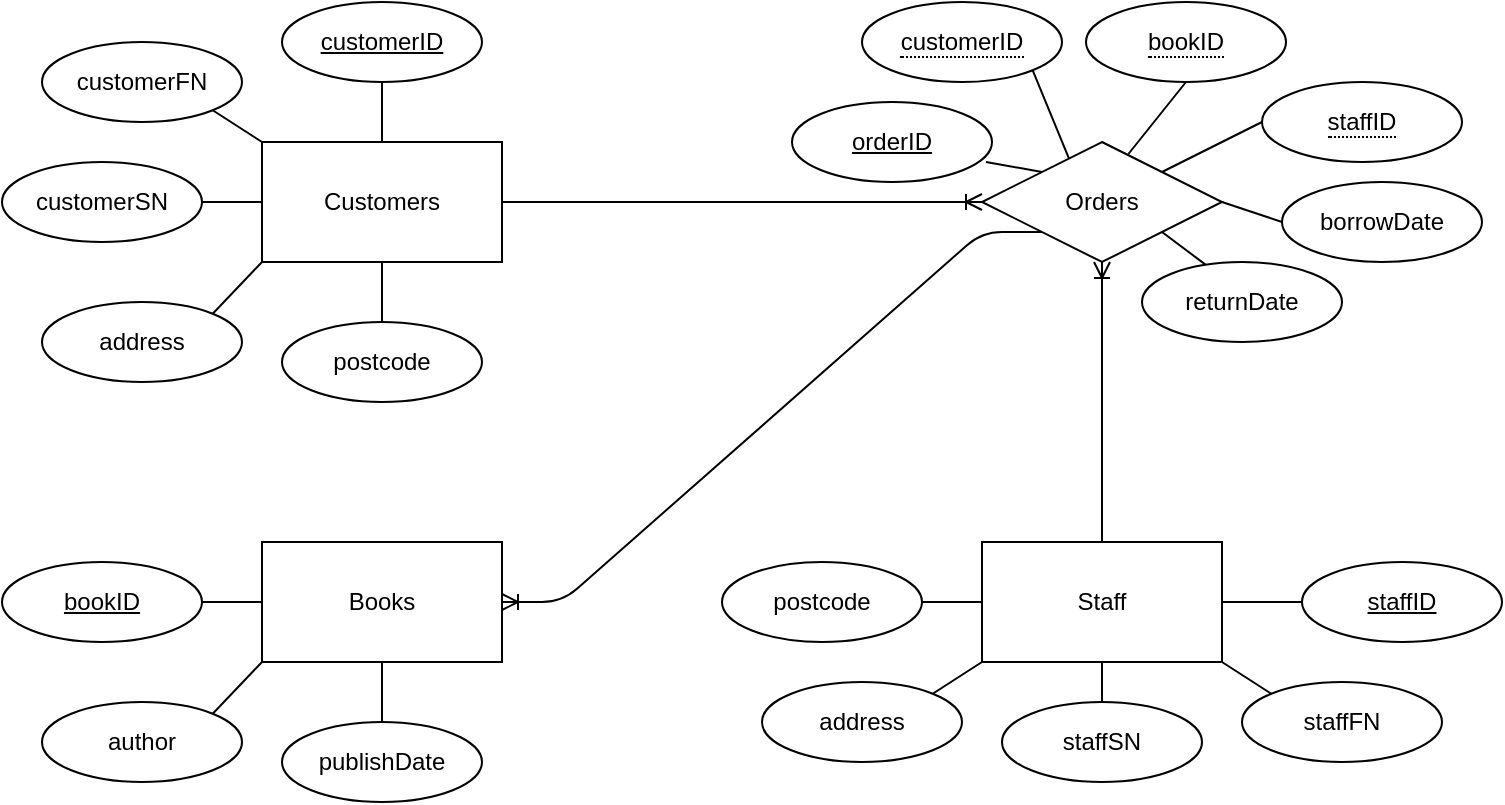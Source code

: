 <mxfile version="13.9.9" type="device"><diagram id="R2lEEEUBdFMjLlhIrx00" name="Page-1"><mxGraphModel dx="1038" dy="607" grid="1" gridSize="10" guides="1" tooltips="1" connect="1" arrows="1" fold="1" page="1" pageScale="1" pageWidth="850" pageHeight="1100" math="0" shadow="0" extFonts="Permanent Marker^https://fonts.googleapis.com/css?family=Permanent+Marker"><root><mxCell id="0"/><mxCell id="1" parent="0"/><mxCell id="rl9qf2huyjpFyO7zyUHG-1" value="Customers" style="rounded=0;whiteSpace=wrap;html=1;" vertex="1" parent="1"><mxGeometry x="160" y="120" width="120" height="60" as="geometry"/></mxCell><mxCell id="rl9qf2huyjpFyO7zyUHG-2" value="Books" style="rounded=0;whiteSpace=wrap;html=1;" vertex="1" parent="1"><mxGeometry x="160" y="320" width="120" height="60" as="geometry"/></mxCell><mxCell id="rl9qf2huyjpFyO7zyUHG-4" value="Staff" style="rounded=0;whiteSpace=wrap;html=1;" vertex="1" parent="1"><mxGeometry x="520" y="320" width="120" height="60" as="geometry"/></mxCell><mxCell id="rl9qf2huyjpFyO7zyUHG-5" value="Orders" style="rhombus;whiteSpace=wrap;html=1;" vertex="1" parent="1"><mxGeometry x="520" y="120" width="120" height="60" as="geometry"/></mxCell><mxCell id="rl9qf2huyjpFyO7zyUHG-6" value="" style="edgeStyle=entityRelationEdgeStyle;fontSize=12;html=1;endArrow=ERoneToMany;exitX=1;exitY=0.5;exitDx=0;exitDy=0;entryX=0;entryY=0.5;entryDx=0;entryDy=0;" edge="1" parent="1" source="rl9qf2huyjpFyO7zyUHG-1" target="rl9qf2huyjpFyO7zyUHG-5"><mxGeometry width="100" height="100" relative="1" as="geometry"><mxPoint x="380" y="360" as="sourcePoint"/><mxPoint x="480" y="260" as="targetPoint"/></mxGeometry></mxCell><mxCell id="rl9qf2huyjpFyO7zyUHG-7" value="" style="edgeStyle=orthogonalEdgeStyle;fontSize=12;html=1;endArrow=ERoneToMany;exitX=0.5;exitY=0;exitDx=0;exitDy=0;entryX=0.5;entryY=1;entryDx=0;entryDy=0;" edge="1" parent="1" source="rl9qf2huyjpFyO7zyUHG-4" target="rl9qf2huyjpFyO7zyUHG-5"><mxGeometry width="100" height="100" relative="1" as="geometry"><mxPoint x="530" y="270" as="sourcePoint"/><mxPoint x="770" y="270" as="targetPoint"/></mxGeometry></mxCell><mxCell id="rl9qf2huyjpFyO7zyUHG-8" value="" style="fontSize=12;html=1;endArrow=ERoneToMany;exitX=0;exitY=1;exitDx=0;exitDy=0;entryX=1;entryY=0.5;entryDx=0;entryDy=0;edgeStyle=entityRelationEdgeStyle;elbow=vertical;" edge="1" parent="1" source="rl9qf2huyjpFyO7zyUHG-5" target="rl9qf2huyjpFyO7zyUHG-2"><mxGeometry width="100" height="100" relative="1" as="geometry"><mxPoint x="250" y="250" as="sourcePoint"/><mxPoint x="490" y="250" as="targetPoint"/></mxGeometry></mxCell><mxCell id="rl9qf2huyjpFyO7zyUHG-9" value="customerID" style="ellipse;whiteSpace=wrap;html=1;align=center;fontStyle=4;" vertex="1" parent="1"><mxGeometry x="170" y="50" width="100" height="40" as="geometry"/></mxCell><mxCell id="rl9qf2huyjpFyO7zyUHG-10" value="customerSN" style="ellipse;whiteSpace=wrap;html=1;align=center;" vertex="1" parent="1"><mxGeometry x="30" y="130" width="100" height="40" as="geometry"/></mxCell><mxCell id="rl9qf2huyjpFyO7zyUHG-11" value="customerFN" style="ellipse;whiteSpace=wrap;html=1;align=center;" vertex="1" parent="1"><mxGeometry x="50" y="70" width="100" height="40" as="geometry"/></mxCell><mxCell id="rl9qf2huyjpFyO7zyUHG-12" value="address" style="ellipse;whiteSpace=wrap;html=1;align=center;" vertex="1" parent="1"><mxGeometry x="50" y="200" width="100" height="40" as="geometry"/></mxCell><mxCell id="rl9qf2huyjpFyO7zyUHG-13" value="postcode" style="ellipse;whiteSpace=wrap;html=1;align=center;" vertex="1" parent="1"><mxGeometry x="170" y="210" width="100" height="40" as="geometry"/></mxCell><mxCell id="rl9qf2huyjpFyO7zyUHG-14" value="" style="endArrow=none;html=1;exitX=0.5;exitY=0;exitDx=0;exitDy=0;" edge="1" parent="1" source="rl9qf2huyjpFyO7zyUHG-1"><mxGeometry width="50" height="50" relative="1" as="geometry"><mxPoint x="170" y="120" as="sourcePoint"/><mxPoint x="220" y="90" as="targetPoint"/></mxGeometry></mxCell><mxCell id="rl9qf2huyjpFyO7zyUHG-15" value="" style="endArrow=none;html=1;entryX=0.5;entryY=1;entryDx=0;entryDy=0;" edge="1" parent="1" target="rl9qf2huyjpFyO7zyUHG-1"><mxGeometry width="50" height="50" relative="1" as="geometry"><mxPoint x="220" y="210" as="sourcePoint"/><mxPoint x="219.5" y="160" as="targetPoint"/></mxGeometry></mxCell><mxCell id="rl9qf2huyjpFyO7zyUHG-16" value="" style="endArrow=none;html=1;exitX=0;exitY=0;exitDx=0;exitDy=0;entryX=1;entryY=1;entryDx=0;entryDy=0;" edge="1" parent="1" source="rl9qf2huyjpFyO7zyUHG-1" target="rl9qf2huyjpFyO7zyUHG-11"><mxGeometry width="50" height="50" relative="1" as="geometry"><mxPoint x="240" y="140" as="sourcePoint"/><mxPoint x="240" y="90" as="targetPoint"/></mxGeometry></mxCell><mxCell id="rl9qf2huyjpFyO7zyUHG-17" value="" style="endArrow=none;html=1;exitX=0;exitY=0.5;exitDx=0;exitDy=0;entryX=1;entryY=0.5;entryDx=0;entryDy=0;" edge="1" parent="1" source="rl9qf2huyjpFyO7zyUHG-1" target="rl9qf2huyjpFyO7zyUHG-10"><mxGeometry width="50" height="50" relative="1" as="geometry"><mxPoint x="250" y="150" as="sourcePoint"/><mxPoint x="250" y="100" as="targetPoint"/></mxGeometry></mxCell><mxCell id="rl9qf2huyjpFyO7zyUHG-18" value="" style="endArrow=none;html=1;exitX=0;exitY=1;exitDx=0;exitDy=0;entryX=1;entryY=0;entryDx=0;entryDy=0;" edge="1" parent="1" source="rl9qf2huyjpFyO7zyUHG-1" target="rl9qf2huyjpFyO7zyUHG-12"><mxGeometry width="50" height="50" relative="1" as="geometry"><mxPoint x="260" y="160" as="sourcePoint"/><mxPoint x="260" y="110" as="targetPoint"/></mxGeometry></mxCell><mxCell id="rl9qf2huyjpFyO7zyUHG-20" value="author" style="ellipse;whiteSpace=wrap;html=1;align=center;" vertex="1" parent="1"><mxGeometry x="50" y="400" width="100" height="40" as="geometry"/></mxCell><mxCell id="rl9qf2huyjpFyO7zyUHG-21" value="publishDate" style="ellipse;whiteSpace=wrap;html=1;align=center;" vertex="1" parent="1"><mxGeometry x="170" y="410" width="100" height="40" as="geometry"/></mxCell><mxCell id="rl9qf2huyjpFyO7zyUHG-22" value="" style="endArrow=none;html=1;entryX=0;entryY=0.5;entryDx=0;entryDy=0;" edge="1" parent="1" target="rl9qf2huyjpFyO7zyUHG-2"><mxGeometry width="50" height="50" relative="1" as="geometry"><mxPoint x="130" y="350" as="sourcePoint"/><mxPoint x="180" y="300" as="targetPoint"/></mxGeometry></mxCell><mxCell id="rl9qf2huyjpFyO7zyUHG-23" value="" style="endArrow=none;html=1;entryX=0;entryY=1;entryDx=0;entryDy=0;exitX=1;exitY=0;exitDx=0;exitDy=0;" edge="1" parent="1" source="rl9qf2huyjpFyO7zyUHG-20" target="rl9qf2huyjpFyO7zyUHG-2"><mxGeometry width="50" height="50" relative="1" as="geometry"><mxPoint x="140" y="360" as="sourcePoint"/><mxPoint x="170" y="360" as="targetPoint"/></mxGeometry></mxCell><mxCell id="rl9qf2huyjpFyO7zyUHG-24" value="" style="endArrow=none;html=1;entryX=0.5;entryY=1;entryDx=0;entryDy=0;exitX=0.5;exitY=0;exitDx=0;exitDy=0;" edge="1" parent="1" source="rl9qf2huyjpFyO7zyUHG-21" target="rl9qf2huyjpFyO7zyUHG-2"><mxGeometry width="50" height="50" relative="1" as="geometry"><mxPoint x="150" y="370" as="sourcePoint"/><mxPoint x="180" y="370" as="targetPoint"/></mxGeometry></mxCell><mxCell id="rl9qf2huyjpFyO7zyUHG-26" value="staffFN" style="ellipse;whiteSpace=wrap;html=1;align=center;" vertex="1" parent="1"><mxGeometry x="650" y="390" width="100" height="40" as="geometry"/></mxCell><mxCell id="rl9qf2huyjpFyO7zyUHG-27" value="staffSN" style="ellipse;whiteSpace=wrap;html=1;align=center;" vertex="1" parent="1"><mxGeometry x="530" y="400" width="100" height="40" as="geometry"/></mxCell><mxCell id="rl9qf2huyjpFyO7zyUHG-28" value="address" style="ellipse;whiteSpace=wrap;html=1;align=center;" vertex="1" parent="1"><mxGeometry x="410" y="390" width="100" height="40" as="geometry"/></mxCell><mxCell id="rl9qf2huyjpFyO7zyUHG-29" value="postcode" style="ellipse;whiteSpace=wrap;html=1;align=center;" vertex="1" parent="1"><mxGeometry x="390" y="330" width="100" height="40" as="geometry"/></mxCell><mxCell id="rl9qf2huyjpFyO7zyUHG-30" value="" style="endArrow=none;html=1;exitX=0;exitY=0.5;exitDx=0;exitDy=0;entryX=1;entryY=0.5;entryDx=0;entryDy=0;" edge="1" parent="1" source="rl9qf2huyjpFyO7zyUHG-4" target="rl9qf2huyjpFyO7zyUHG-29"><mxGeometry width="50" height="50" relative="1" as="geometry"><mxPoint x="140" y="360" as="sourcePoint"/><mxPoint x="500" y="350" as="targetPoint"/></mxGeometry></mxCell><mxCell id="rl9qf2huyjpFyO7zyUHG-31" value="" style="endArrow=none;html=1;entryX=1;entryY=0;entryDx=0;entryDy=0;exitX=0;exitY=1;exitDx=0;exitDy=0;" edge="1" parent="1" source="rl9qf2huyjpFyO7zyUHG-4" target="rl9qf2huyjpFyO7zyUHG-28"><mxGeometry width="50" height="50" relative="1" as="geometry"><mxPoint x="510" y="390" as="sourcePoint"/><mxPoint x="500" y="360" as="targetPoint"/></mxGeometry></mxCell><mxCell id="rl9qf2huyjpFyO7zyUHG-32" value="" style="endArrow=none;html=1;exitX=0.5;exitY=1;exitDx=0;exitDy=0;entryX=0.5;entryY=0;entryDx=0;entryDy=0;" edge="1" parent="1" source="rl9qf2huyjpFyO7zyUHG-4" target="rl9qf2huyjpFyO7zyUHG-27"><mxGeometry width="50" height="50" relative="1" as="geometry"><mxPoint x="540" y="370" as="sourcePoint"/><mxPoint x="510" y="370" as="targetPoint"/></mxGeometry></mxCell><mxCell id="rl9qf2huyjpFyO7zyUHG-33" value="" style="endArrow=none;html=1;exitX=0;exitY=0;exitDx=0;exitDy=0;entryX=1;entryY=1;entryDx=0;entryDy=0;" edge="1" parent="1" source="rl9qf2huyjpFyO7zyUHG-26" target="rl9qf2huyjpFyO7zyUHG-4"><mxGeometry width="50" height="50" relative="1" as="geometry"><mxPoint x="550" y="380" as="sourcePoint"/><mxPoint x="520" y="380" as="targetPoint"/></mxGeometry></mxCell><mxCell id="rl9qf2huyjpFyO7zyUHG-34" value="" style="endArrow=none;html=1;exitX=1;exitY=0.5;exitDx=0;exitDy=0;entryX=0;entryY=0.5;entryDx=0;entryDy=0;" edge="1" parent="1" source="rl9qf2huyjpFyO7zyUHG-4"><mxGeometry width="50" height="50" relative="1" as="geometry"><mxPoint x="560" y="390" as="sourcePoint"/><mxPoint x="680" y="350" as="targetPoint"/></mxGeometry></mxCell><mxCell id="rl9qf2huyjpFyO7zyUHG-37" value="bookID" style="ellipse;whiteSpace=wrap;html=1;align=center;fontStyle=4;" vertex="1" parent="1"><mxGeometry x="30" y="330" width="100" height="40" as="geometry"/></mxCell><mxCell id="rl9qf2huyjpFyO7zyUHG-38" value="staffID" style="ellipse;whiteSpace=wrap;html=1;align=center;fontStyle=4;" vertex="1" parent="1"><mxGeometry x="680" y="330" width="100" height="40" as="geometry"/></mxCell><mxCell id="rl9qf2huyjpFyO7zyUHG-39" value="orderID" style="ellipse;whiteSpace=wrap;html=1;align=center;fontStyle=4;" vertex="1" parent="1"><mxGeometry x="425" y="100" width="100" height="40" as="geometry"/></mxCell><mxCell id="rl9qf2huyjpFyO7zyUHG-40" value="&lt;span style=&quot;border-bottom: 1px dotted&quot;&gt;bookID&lt;/span&gt;" style="ellipse;whiteSpace=wrap;html=1;align=center;" vertex="1" parent="1"><mxGeometry x="572" y="50" width="100" height="40" as="geometry"/></mxCell><mxCell id="rl9qf2huyjpFyO7zyUHG-41" value="&lt;span style=&quot;border-bottom: 1px dotted&quot;&gt;customerID&lt;/span&gt;" style="ellipse;whiteSpace=wrap;html=1;align=center;" vertex="1" parent="1"><mxGeometry x="460" y="50" width="100" height="40" as="geometry"/></mxCell><mxCell id="rl9qf2huyjpFyO7zyUHG-43" value="&lt;span style=&quot;border-bottom: 1px dotted&quot;&gt;staffID&lt;/span&gt;" style="ellipse;whiteSpace=wrap;html=1;align=center;" vertex="1" parent="1"><mxGeometry x="660" y="90" width="100" height="40" as="geometry"/></mxCell><mxCell id="rl9qf2huyjpFyO7zyUHG-44" value="borrowDate" style="ellipse;whiteSpace=wrap;html=1;align=center;" vertex="1" parent="1"><mxGeometry x="670" y="140" width="100" height="40" as="geometry"/></mxCell><mxCell id="rl9qf2huyjpFyO7zyUHG-45" value="returnDate" style="ellipse;whiteSpace=wrap;html=1;align=center;" vertex="1" parent="1"><mxGeometry x="600" y="180" width="100" height="40" as="geometry"/></mxCell><mxCell id="rl9qf2huyjpFyO7zyUHG-46" value="" style="endArrow=none;html=1;entryX=0;entryY=0;entryDx=0;entryDy=0;exitX=0.97;exitY=0.75;exitDx=0;exitDy=0;exitPerimeter=0;" edge="1" parent="1" source="rl9qf2huyjpFyO7zyUHG-39" target="rl9qf2huyjpFyO7zyUHG-5"><mxGeometry width="50" height="50" relative="1" as="geometry"><mxPoint x="520" y="260" as="sourcePoint"/><mxPoint x="570" y="210" as="targetPoint"/></mxGeometry></mxCell><mxCell id="rl9qf2huyjpFyO7zyUHG-47" value="" style="endArrow=none;html=1;exitX=1;exitY=1;exitDx=0;exitDy=0;entryX=0.363;entryY=0.14;entryDx=0;entryDy=0;entryPerimeter=0;" edge="1" parent="1" source="rl9qf2huyjpFyO7zyUHG-41" target="rl9qf2huyjpFyO7zyUHG-5"><mxGeometry width="50" height="50" relative="1" as="geometry"><mxPoint x="532" y="140" as="sourcePoint"/><mxPoint x="563" y="110" as="targetPoint"/></mxGeometry></mxCell><mxCell id="rl9qf2huyjpFyO7zyUHG-48" value="" style="endArrow=none;html=1;exitX=0.5;exitY=1;exitDx=0;exitDy=0;entryX=0.61;entryY=0.1;entryDx=0;entryDy=0;entryPerimeter=0;" edge="1" parent="1" source="rl9qf2huyjpFyO7zyUHG-40" target="rl9qf2huyjpFyO7zyUHG-5"><mxGeometry width="50" height="50" relative="1" as="geometry"><mxPoint x="542" y="150" as="sourcePoint"/><mxPoint x="596" y="110" as="targetPoint"/></mxGeometry></mxCell><mxCell id="rl9qf2huyjpFyO7zyUHG-49" value="" style="endArrow=none;html=1;entryX=0;entryY=0.5;entryDx=0;entryDy=0;exitX=1;exitY=0;exitDx=0;exitDy=0;" edge="1" parent="1" source="rl9qf2huyjpFyO7zyUHG-5" target="rl9qf2huyjpFyO7zyUHG-43"><mxGeometry width="50" height="50" relative="1" as="geometry"><mxPoint x="552" y="160" as="sourcePoint"/><mxPoint x="580" y="165" as="targetPoint"/></mxGeometry></mxCell><mxCell id="rl9qf2huyjpFyO7zyUHG-50" value="" style="endArrow=none;html=1;entryX=0;entryY=0.5;entryDx=0;entryDy=0;" edge="1" parent="1" target="rl9qf2huyjpFyO7zyUHG-44"><mxGeometry width="50" height="50" relative="1" as="geometry"><mxPoint x="640" y="150" as="sourcePoint"/><mxPoint x="590" y="175" as="targetPoint"/></mxGeometry></mxCell><mxCell id="rl9qf2huyjpFyO7zyUHG-51" value="" style="endArrow=none;html=1;entryX=0.316;entryY=0.03;entryDx=0;entryDy=0;exitX=1;exitY=1;exitDx=0;exitDy=0;entryPerimeter=0;" edge="1" parent="1" source="rl9qf2huyjpFyO7zyUHG-5" target="rl9qf2huyjpFyO7zyUHG-45"><mxGeometry width="50" height="50" relative="1" as="geometry"><mxPoint x="572" y="180" as="sourcePoint"/><mxPoint x="600" y="185" as="targetPoint"/></mxGeometry></mxCell></root></mxGraphModel></diagram></mxfile>